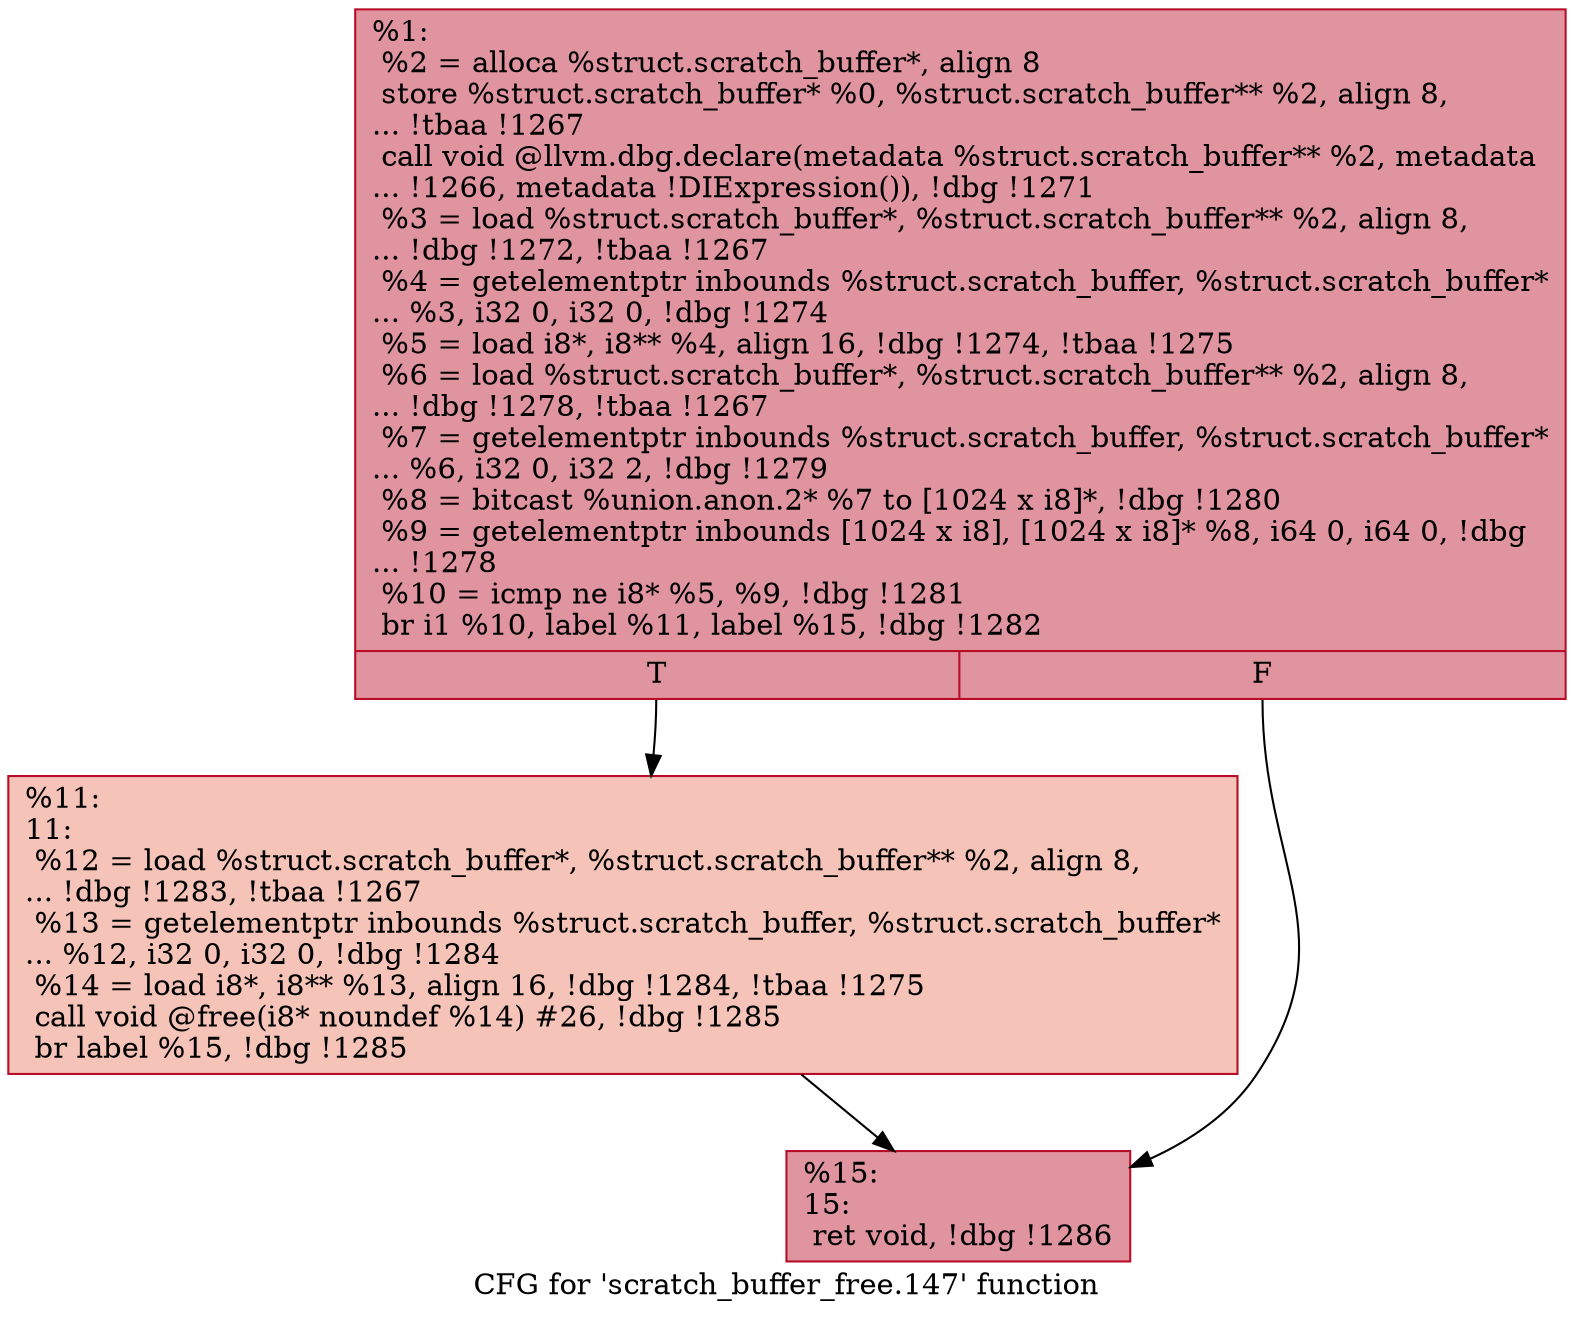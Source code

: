 digraph "CFG for 'scratch_buffer_free.147' function" {
	label="CFG for 'scratch_buffer_free.147' function";

	Node0x11ba7b0 [shape=record,color="#b70d28ff", style=filled, fillcolor="#b70d2870",label="{%1:\l  %2 = alloca %struct.scratch_buffer*, align 8\l  store %struct.scratch_buffer* %0, %struct.scratch_buffer** %2, align 8,\l... !tbaa !1267\l  call void @llvm.dbg.declare(metadata %struct.scratch_buffer** %2, metadata\l... !1266, metadata !DIExpression()), !dbg !1271\l  %3 = load %struct.scratch_buffer*, %struct.scratch_buffer** %2, align 8,\l... !dbg !1272, !tbaa !1267\l  %4 = getelementptr inbounds %struct.scratch_buffer, %struct.scratch_buffer*\l... %3, i32 0, i32 0, !dbg !1274\l  %5 = load i8*, i8** %4, align 16, !dbg !1274, !tbaa !1275\l  %6 = load %struct.scratch_buffer*, %struct.scratch_buffer** %2, align 8,\l... !dbg !1278, !tbaa !1267\l  %7 = getelementptr inbounds %struct.scratch_buffer, %struct.scratch_buffer*\l... %6, i32 0, i32 2, !dbg !1279\l  %8 = bitcast %union.anon.2* %7 to [1024 x i8]*, !dbg !1280\l  %9 = getelementptr inbounds [1024 x i8], [1024 x i8]* %8, i64 0, i64 0, !dbg\l... !1278\l  %10 = icmp ne i8* %5, %9, !dbg !1281\l  br i1 %10, label %11, label %15, !dbg !1282\l|{<s0>T|<s1>F}}"];
	Node0x11ba7b0:s0 -> Node0x11bd920;
	Node0x11ba7b0:s1 -> Node0x11bd970;
	Node0x11bd920 [shape=record,color="#b70d28ff", style=filled, fillcolor="#e8765c70",label="{%11:\l11:                                               \l  %12 = load %struct.scratch_buffer*, %struct.scratch_buffer** %2, align 8,\l... !dbg !1283, !tbaa !1267\l  %13 = getelementptr inbounds %struct.scratch_buffer, %struct.scratch_buffer*\l... %12, i32 0, i32 0, !dbg !1284\l  %14 = load i8*, i8** %13, align 16, !dbg !1284, !tbaa !1275\l  call void @free(i8* noundef %14) #26, !dbg !1285\l  br label %15, !dbg !1285\l}"];
	Node0x11bd920 -> Node0x11bd970;
	Node0x11bd970 [shape=record,color="#b70d28ff", style=filled, fillcolor="#b70d2870",label="{%15:\l15:                                               \l  ret void, !dbg !1286\l}"];
}
